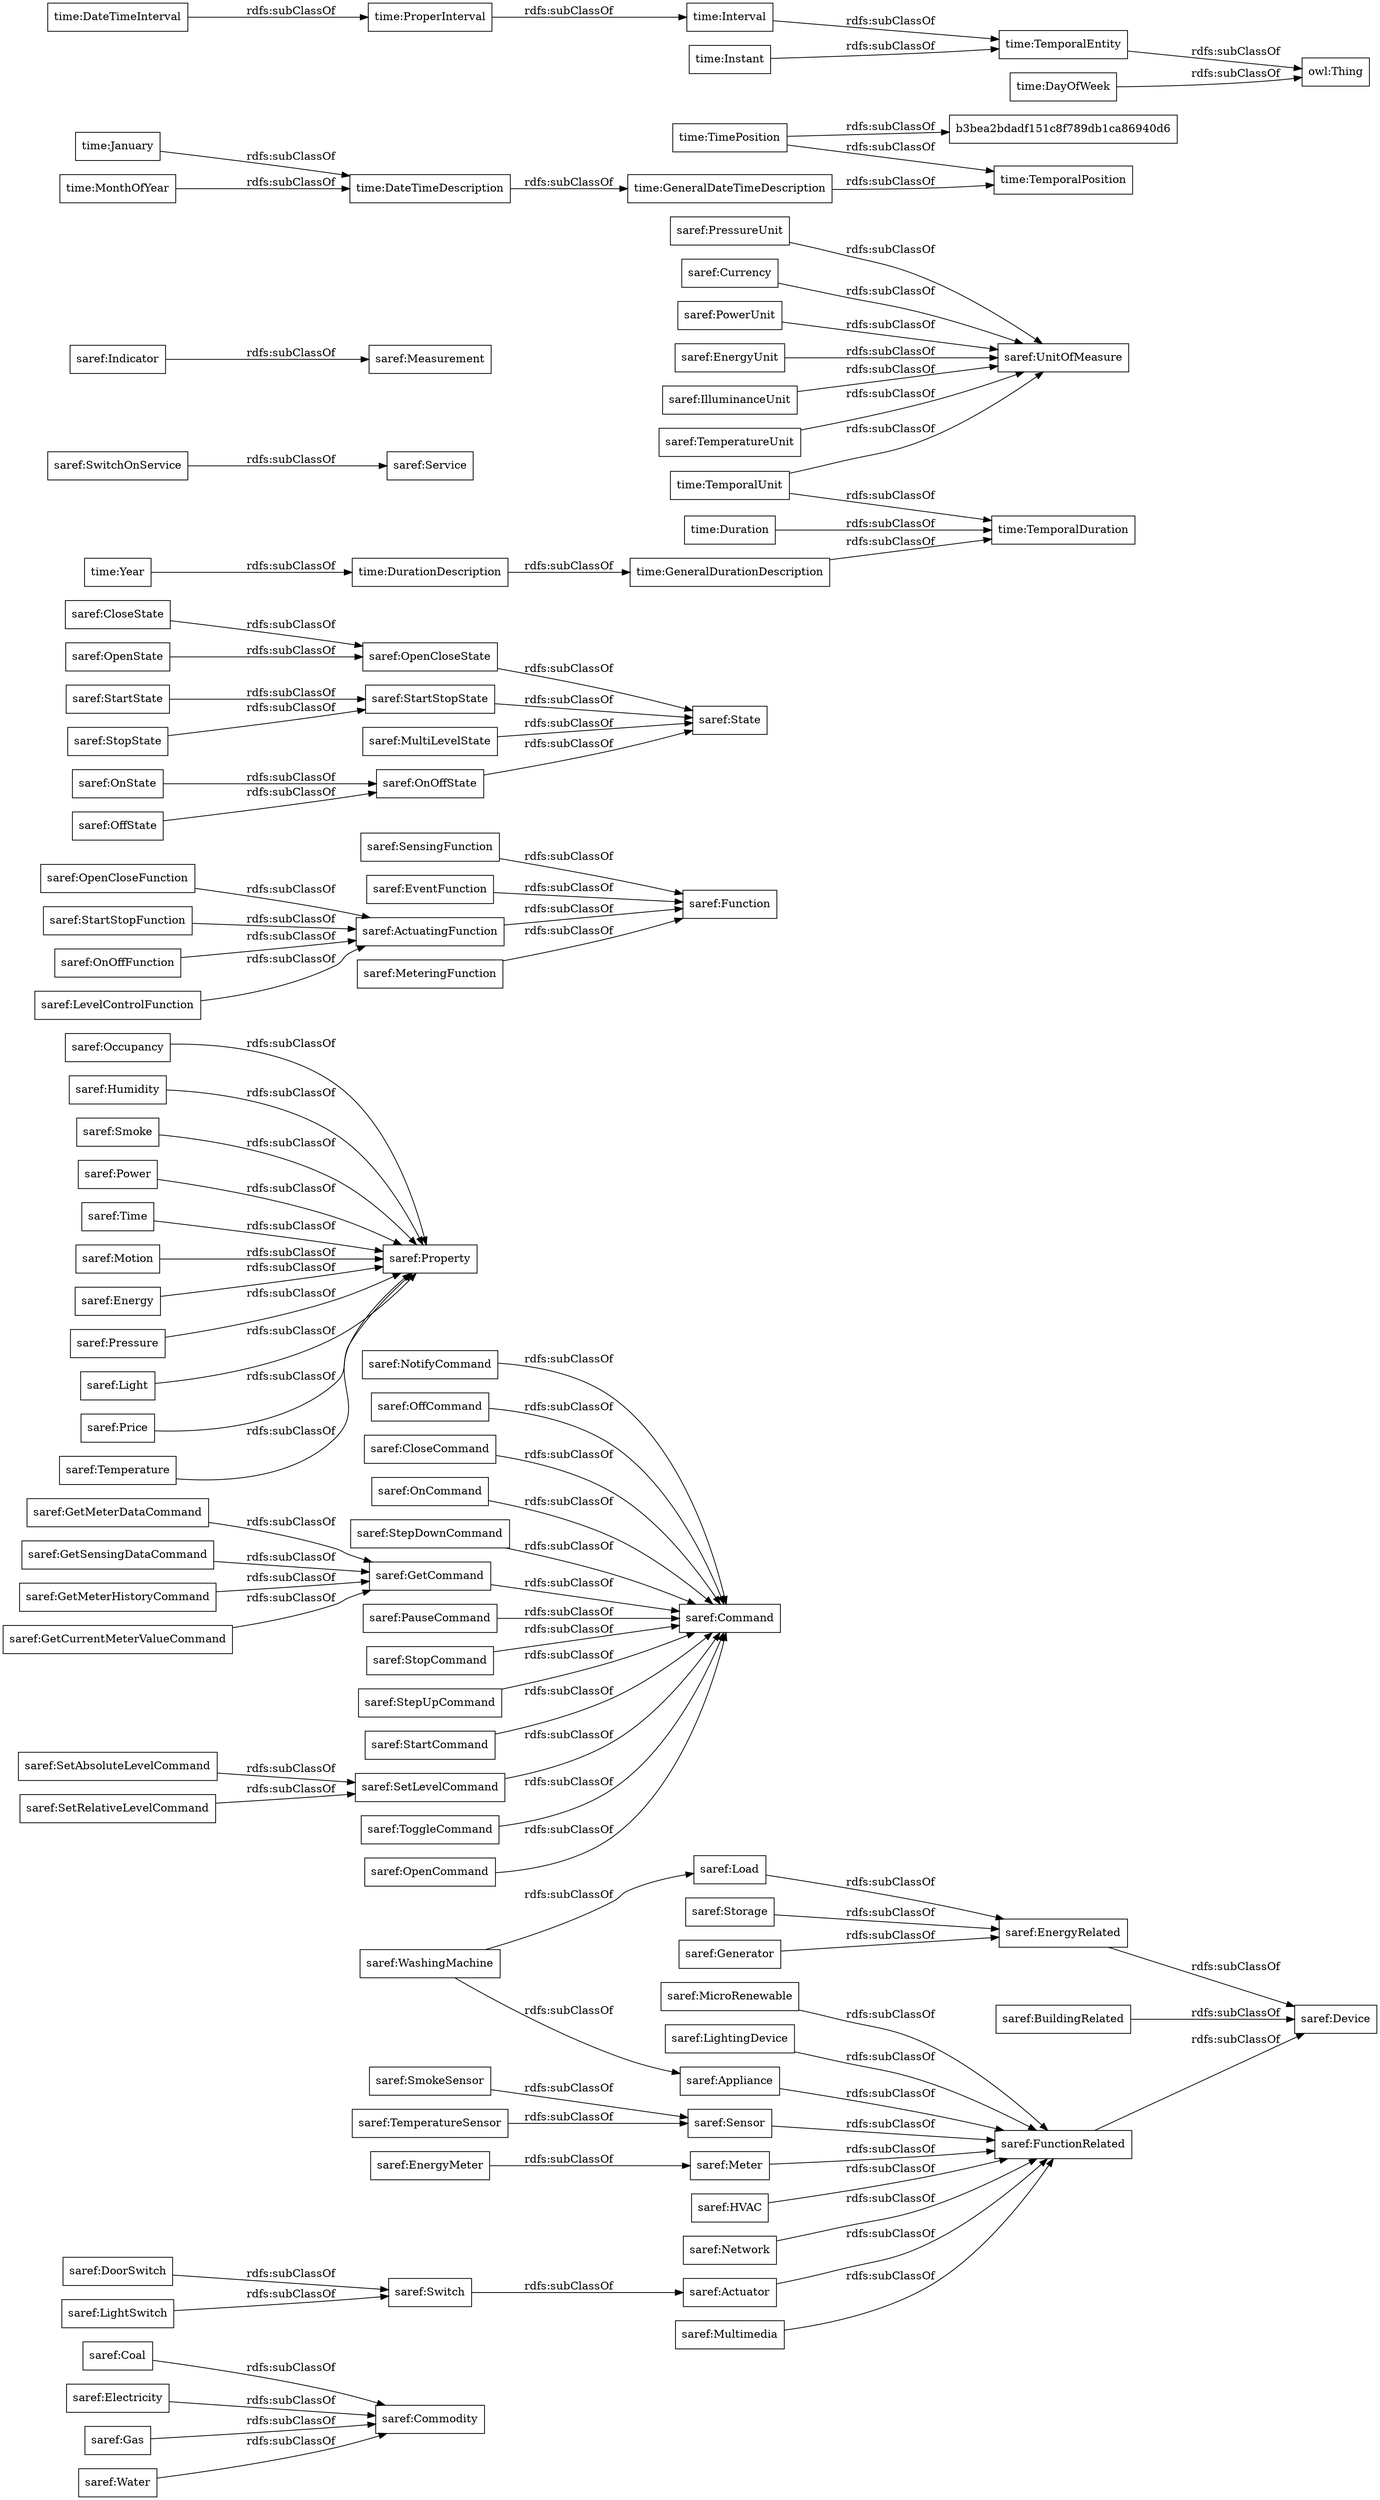 digraph ar2dtool_diagram { 
rankdir=LR;
size="1000"
node [shape = rectangle, color="black"]; "saref:Commodity" "saref:MicroRenewable" "saref:NotifyCommand" "saref:OffCommand" "saref:CloseCommand" "saref:Occupancy" "saref:Coal" "saref:DoorSwitch" "saref:HVAC" "saref:OnCommand" "saref:SetAbsoluteLevelCommand" "saref:SensingFunction" "saref:StepDownCommand" "saref:GetCommand" "saref:StartState" "saref:GetMeterDataCommand" "saref:OpenCloseFunction" "saref:Load" "saref:GetSensingDataCommand" "saref:Electricity" "saref:PauseCommand" "saref:PressureUnit" "saref:CloseState" "saref:BuildingRelated" "saref:Humidity" "saref:Command" "saref:Network" "saref:StartStopFunction" "saref:SetRelativeLevelCommand" "saref:StopState" "saref:StopCommand" "saref:Smoke" "saref:GetMeterHistoryCommand" "saref:Power" "saref:Currency" "saref:OffState" "saref:GetCurrentMeterValueCommand" "saref:Appliance" "saref:StepUpCommand" "saref:Time" "saref:StartCommand" "saref:Motion" "saref:Energy" "saref:SwitchOnService" "saref:Device" "saref:Actuator" "saref:EnergyMeter" "saref:WashingMachine" "saref:Multimedia" "saref:UnitOfMeasure" "saref:Pressure" "saref:FunctionRelated" "saref:LightingDevice" "saref:OnOffFunction" "saref:LightSwitch" "saref:SetLevelCommand" "saref:Service" "saref:Storage" "saref:Light" "saref:Indicator" "saref:Measurement" "saref:Function" "saref:OpenCloseState" "saref:PowerUnit" "saref:MultiLevelState" "saref:EnergyUnit" "saref:IlluminanceUnit" "saref:Gas" "saref:Price" "saref:EventFunction" "saref:Switch" "saref:EnergyRelated" "saref:StartStopState" "saref:State" "saref:SmokeSensor" "saref:LevelControlFunction" "saref:Water" "saref:Sensor" "saref:Property" "saref:ActuatingFunction" "saref:Temperature" "saref:ToggleCommand" "saref:OpenCommand" "saref:OnOffState" "saref:Meter" "saref:OpenState" "saref:MeteringFunction" "saref:TemperatureUnit" "saref:OnState" "saref:Generator" "saref:TemperatureSensor" "time:GeneralDateTimeDescription" "time:DateTimeInterval" "time:DurationDescription" "time:TemporalDuration" "time:Duration" "time:GeneralDurationDescription" "time:January" "time:ProperInterval" "time:TimePosition" "time:TemporalPosition" "time:Interval" "time:TemporalEntity" "time:Year" "time:MonthOfYear" "b3bea2bdadf151c8f789db1ca86940d6" "time:DateTimeDescription" "time:TemporalUnit" "time:Instant" "time:DayOfWeek" ; /*classes style*/
	"time:DateTimeDescription" -> "time:GeneralDateTimeDescription" [ label = "rdfs:subClassOf" ];
	"saref:OnOffFunction" -> "saref:ActuatingFunction" [ label = "rdfs:subClassOf" ];
	"saref:Price" -> "saref:Property" [ label = "rdfs:subClassOf" ];
	"saref:SmokeSensor" -> "saref:Sensor" [ label = "rdfs:subClassOf" ];
	"saref:GetMeterDataCommand" -> "saref:GetCommand" [ label = "rdfs:subClassOf" ];
	"saref:OpenCloseState" -> "saref:State" [ label = "rdfs:subClassOf" ];
	"saref:HVAC" -> "saref:FunctionRelated" [ label = "rdfs:subClassOf" ];
	"saref:OnCommand" -> "saref:Command" [ label = "rdfs:subClassOf" ];
	"saref:PressureUnit" -> "saref:UnitOfMeasure" [ label = "rdfs:subClassOf" ];
	"time:Instant" -> "time:TemporalEntity" [ label = "rdfs:subClassOf" ];
	"saref:OffState" -> "saref:OnOffState" [ label = "rdfs:subClassOf" ];
	"saref:Pressure" -> "saref:Property" [ label = "rdfs:subClassOf" ];
	"saref:StartCommand" -> "saref:Command" [ label = "rdfs:subClassOf" ];
	"saref:Energy" -> "saref:Property" [ label = "rdfs:subClassOf" ];
	"saref:TemperatureSensor" -> "saref:Sensor" [ label = "rdfs:subClassOf" ];
	"saref:Water" -> "saref:Commodity" [ label = "rdfs:subClassOf" ];
	"saref:SwitchOnService" -> "saref:Service" [ label = "rdfs:subClassOf" ];
	"saref:Humidity" -> "saref:Property" [ label = "rdfs:subClassOf" ];
	"saref:Time" -> "saref:Property" [ label = "rdfs:subClassOf" ];
	"saref:OffCommand" -> "saref:Command" [ label = "rdfs:subClassOf" ];
	"saref:StartState" -> "saref:StartStopState" [ label = "rdfs:subClassOf" ];
	"saref:MeteringFunction" -> "saref:Function" [ label = "rdfs:subClassOf" ];
	"saref:StartStopState" -> "saref:State" [ label = "rdfs:subClassOf" ];
	"time:ProperInterval" -> "time:Interval" [ label = "rdfs:subClassOf" ];
	"saref:Temperature" -> "saref:Property" [ label = "rdfs:subClassOf" ];
	"saref:Generator" -> "saref:EnergyRelated" [ label = "rdfs:subClassOf" ];
	"saref:MicroRenewable" -> "saref:FunctionRelated" [ label = "rdfs:subClassOf" ];
	"saref:Appliance" -> "saref:FunctionRelated" [ label = "rdfs:subClassOf" ];
	"saref:GetMeterHistoryCommand" -> "saref:GetCommand" [ label = "rdfs:subClassOf" ];
	"saref:MultiLevelState" -> "saref:State" [ label = "rdfs:subClassOf" ];
	"saref:TemperatureUnit" -> "saref:UnitOfMeasure" [ label = "rdfs:subClassOf" ];
	"time:MonthOfYear" -> "time:DateTimeDescription" [ label = "rdfs:subClassOf" ];
	"saref:Gas" -> "saref:Commodity" [ label = "rdfs:subClassOf" ];
	"saref:OpenState" -> "saref:OpenCloseState" [ label = "rdfs:subClassOf" ];
	"saref:LightingDevice" -> "saref:FunctionRelated" [ label = "rdfs:subClassOf" ];
	"saref:DoorSwitch" -> "saref:Switch" [ label = "rdfs:subClassOf" ];
	"saref:EnergyRelated" -> "saref:Device" [ label = "rdfs:subClassOf" ];
	"saref:StopCommand" -> "saref:Command" [ label = "rdfs:subClassOf" ];
	"saref:GetCurrentMeterValueCommand" -> "saref:GetCommand" [ label = "rdfs:subClassOf" ];
	"saref:Load" -> "saref:EnergyRelated" [ label = "rdfs:subClassOf" ];
	"saref:Indicator" -> "saref:Measurement" [ label = "rdfs:subClassOf" ];
	"time:Duration" -> "time:TemporalDuration" [ label = "rdfs:subClassOf" ];
	"saref:NotifyCommand" -> "saref:Command" [ label = "rdfs:subClassOf" ];
	"saref:SetAbsoluteLevelCommand" -> "saref:SetLevelCommand" [ label = "rdfs:subClassOf" ];
	"saref:GetCommand" -> "saref:Command" [ label = "rdfs:subClassOf" ];
	"saref:CloseCommand" -> "saref:Command" [ label = "rdfs:subClassOf" ];
	"saref:StopState" -> "saref:StartStopState" [ label = "rdfs:subClassOf" ];
	"saref:Smoke" -> "saref:Property" [ label = "rdfs:subClassOf" ];
	"saref:LevelControlFunction" -> "saref:ActuatingFunction" [ label = "rdfs:subClassOf" ];
	"saref:Switch" -> "saref:Actuator" [ label = "rdfs:subClassOf" ];
	"saref:SetLevelCommand" -> "saref:Command" [ label = "rdfs:subClassOf" ];
	"saref:PauseCommand" -> "saref:Command" [ label = "rdfs:subClassOf" ];
	"saref:PowerUnit" -> "saref:UnitOfMeasure" [ label = "rdfs:subClassOf" ];
	"saref:Occupancy" -> "saref:Property" [ label = "rdfs:subClassOf" ];
	"saref:ToggleCommand" -> "saref:Command" [ label = "rdfs:subClassOf" ];
	"saref:StepDownCommand" -> "saref:Command" [ label = "rdfs:subClassOf" ];
	"time:TimePosition" -> "b3bea2bdadf151c8f789db1ca86940d6" [ label = "rdfs:subClassOf" ];
	"time:TimePosition" -> "time:TemporalPosition" [ label = "rdfs:subClassOf" ];
	"saref:Multimedia" -> "saref:FunctionRelated" [ label = "rdfs:subClassOf" ];
	"time:TemporalEntity" -> "owl:Thing" [ label = "rdfs:subClassOf" ];
	"saref:OpenCloseFunction" -> "saref:ActuatingFunction" [ label = "rdfs:subClassOf" ];
	"saref:WashingMachine" -> "saref:Load" [ label = "rdfs:subClassOf" ];
	"saref:WashingMachine" -> "saref:Appliance" [ label = "rdfs:subClassOf" ];
	"saref:Meter" -> "saref:FunctionRelated" [ label = "rdfs:subClassOf" ];
	"saref:OnState" -> "saref:OnOffState" [ label = "rdfs:subClassOf" ];
	"saref:OpenCommand" -> "saref:Command" [ label = "rdfs:subClassOf" ];
	"saref:SensingFunction" -> "saref:Function" [ label = "rdfs:subClassOf" ];
	"saref:Power" -> "saref:Property" [ label = "rdfs:subClassOf" ];
	"time:GeneralDurationDescription" -> "time:TemporalDuration" [ label = "rdfs:subClassOf" ];
	"saref:Currency" -> "saref:UnitOfMeasure" [ label = "rdfs:subClassOf" ];
	"saref:SetRelativeLevelCommand" -> "saref:SetLevelCommand" [ label = "rdfs:subClassOf" ];
	"saref:StepUpCommand" -> "saref:Command" [ label = "rdfs:subClassOf" ];
	"saref:FunctionRelated" -> "saref:Device" [ label = "rdfs:subClassOf" ];
	"time:DateTimeInterval" -> "time:ProperInterval" [ label = "rdfs:subClassOf" ];
	"saref:Coal" -> "saref:Commodity" [ label = "rdfs:subClassOf" ];
	"saref:Electricity" -> "saref:Commodity" [ label = "rdfs:subClassOf" ];
	"saref:EventFunction" -> "saref:Function" [ label = "rdfs:subClassOf" ];
	"saref:BuildingRelated" -> "saref:Device" [ label = "rdfs:subClassOf" ];
	"saref:StartStopFunction" -> "saref:ActuatingFunction" [ label = "rdfs:subClassOf" ];
	"saref:GetSensingDataCommand" -> "saref:GetCommand" [ label = "rdfs:subClassOf" ];
	"time:Interval" -> "time:TemporalEntity" [ label = "rdfs:subClassOf" ];
	"time:GeneralDateTimeDescription" -> "time:TemporalPosition" [ label = "rdfs:subClassOf" ];
	"time:January" -> "time:DateTimeDescription" [ label = "rdfs:subClassOf" ];
	"saref:ActuatingFunction" -> "saref:Function" [ label = "rdfs:subClassOf" ];
	"saref:Motion" -> "saref:Property" [ label = "rdfs:subClassOf" ];
	"saref:Storage" -> "saref:EnergyRelated" [ label = "rdfs:subClassOf" ];
	"saref:Network" -> "saref:FunctionRelated" [ label = "rdfs:subClassOf" ];
	"time:DayOfWeek" -> "owl:Thing" [ label = "rdfs:subClassOf" ];
	"saref:Sensor" -> "saref:FunctionRelated" [ label = "rdfs:subClassOf" ];
	"saref:Light" -> "saref:Property" [ label = "rdfs:subClassOf" ];
	"time:Year" -> "time:DurationDescription" [ label = "rdfs:subClassOf" ];
	"time:DurationDescription" -> "time:GeneralDurationDescription" [ label = "rdfs:subClassOf" ];
	"time:TemporalUnit" -> "saref:UnitOfMeasure" [ label = "rdfs:subClassOf" ];
	"time:TemporalUnit" -> "time:TemporalDuration" [ label = "rdfs:subClassOf" ];
	"saref:EnergyMeter" -> "saref:Meter" [ label = "rdfs:subClassOf" ];
	"saref:Actuator" -> "saref:FunctionRelated" [ label = "rdfs:subClassOf" ];
	"saref:OnOffState" -> "saref:State" [ label = "rdfs:subClassOf" ];
	"saref:CloseState" -> "saref:OpenCloseState" [ label = "rdfs:subClassOf" ];
	"saref:IlluminanceUnit" -> "saref:UnitOfMeasure" [ label = "rdfs:subClassOf" ];
	"saref:EnergyUnit" -> "saref:UnitOfMeasure" [ label = "rdfs:subClassOf" ];
	"saref:LightSwitch" -> "saref:Switch" [ label = "rdfs:subClassOf" ];

}
